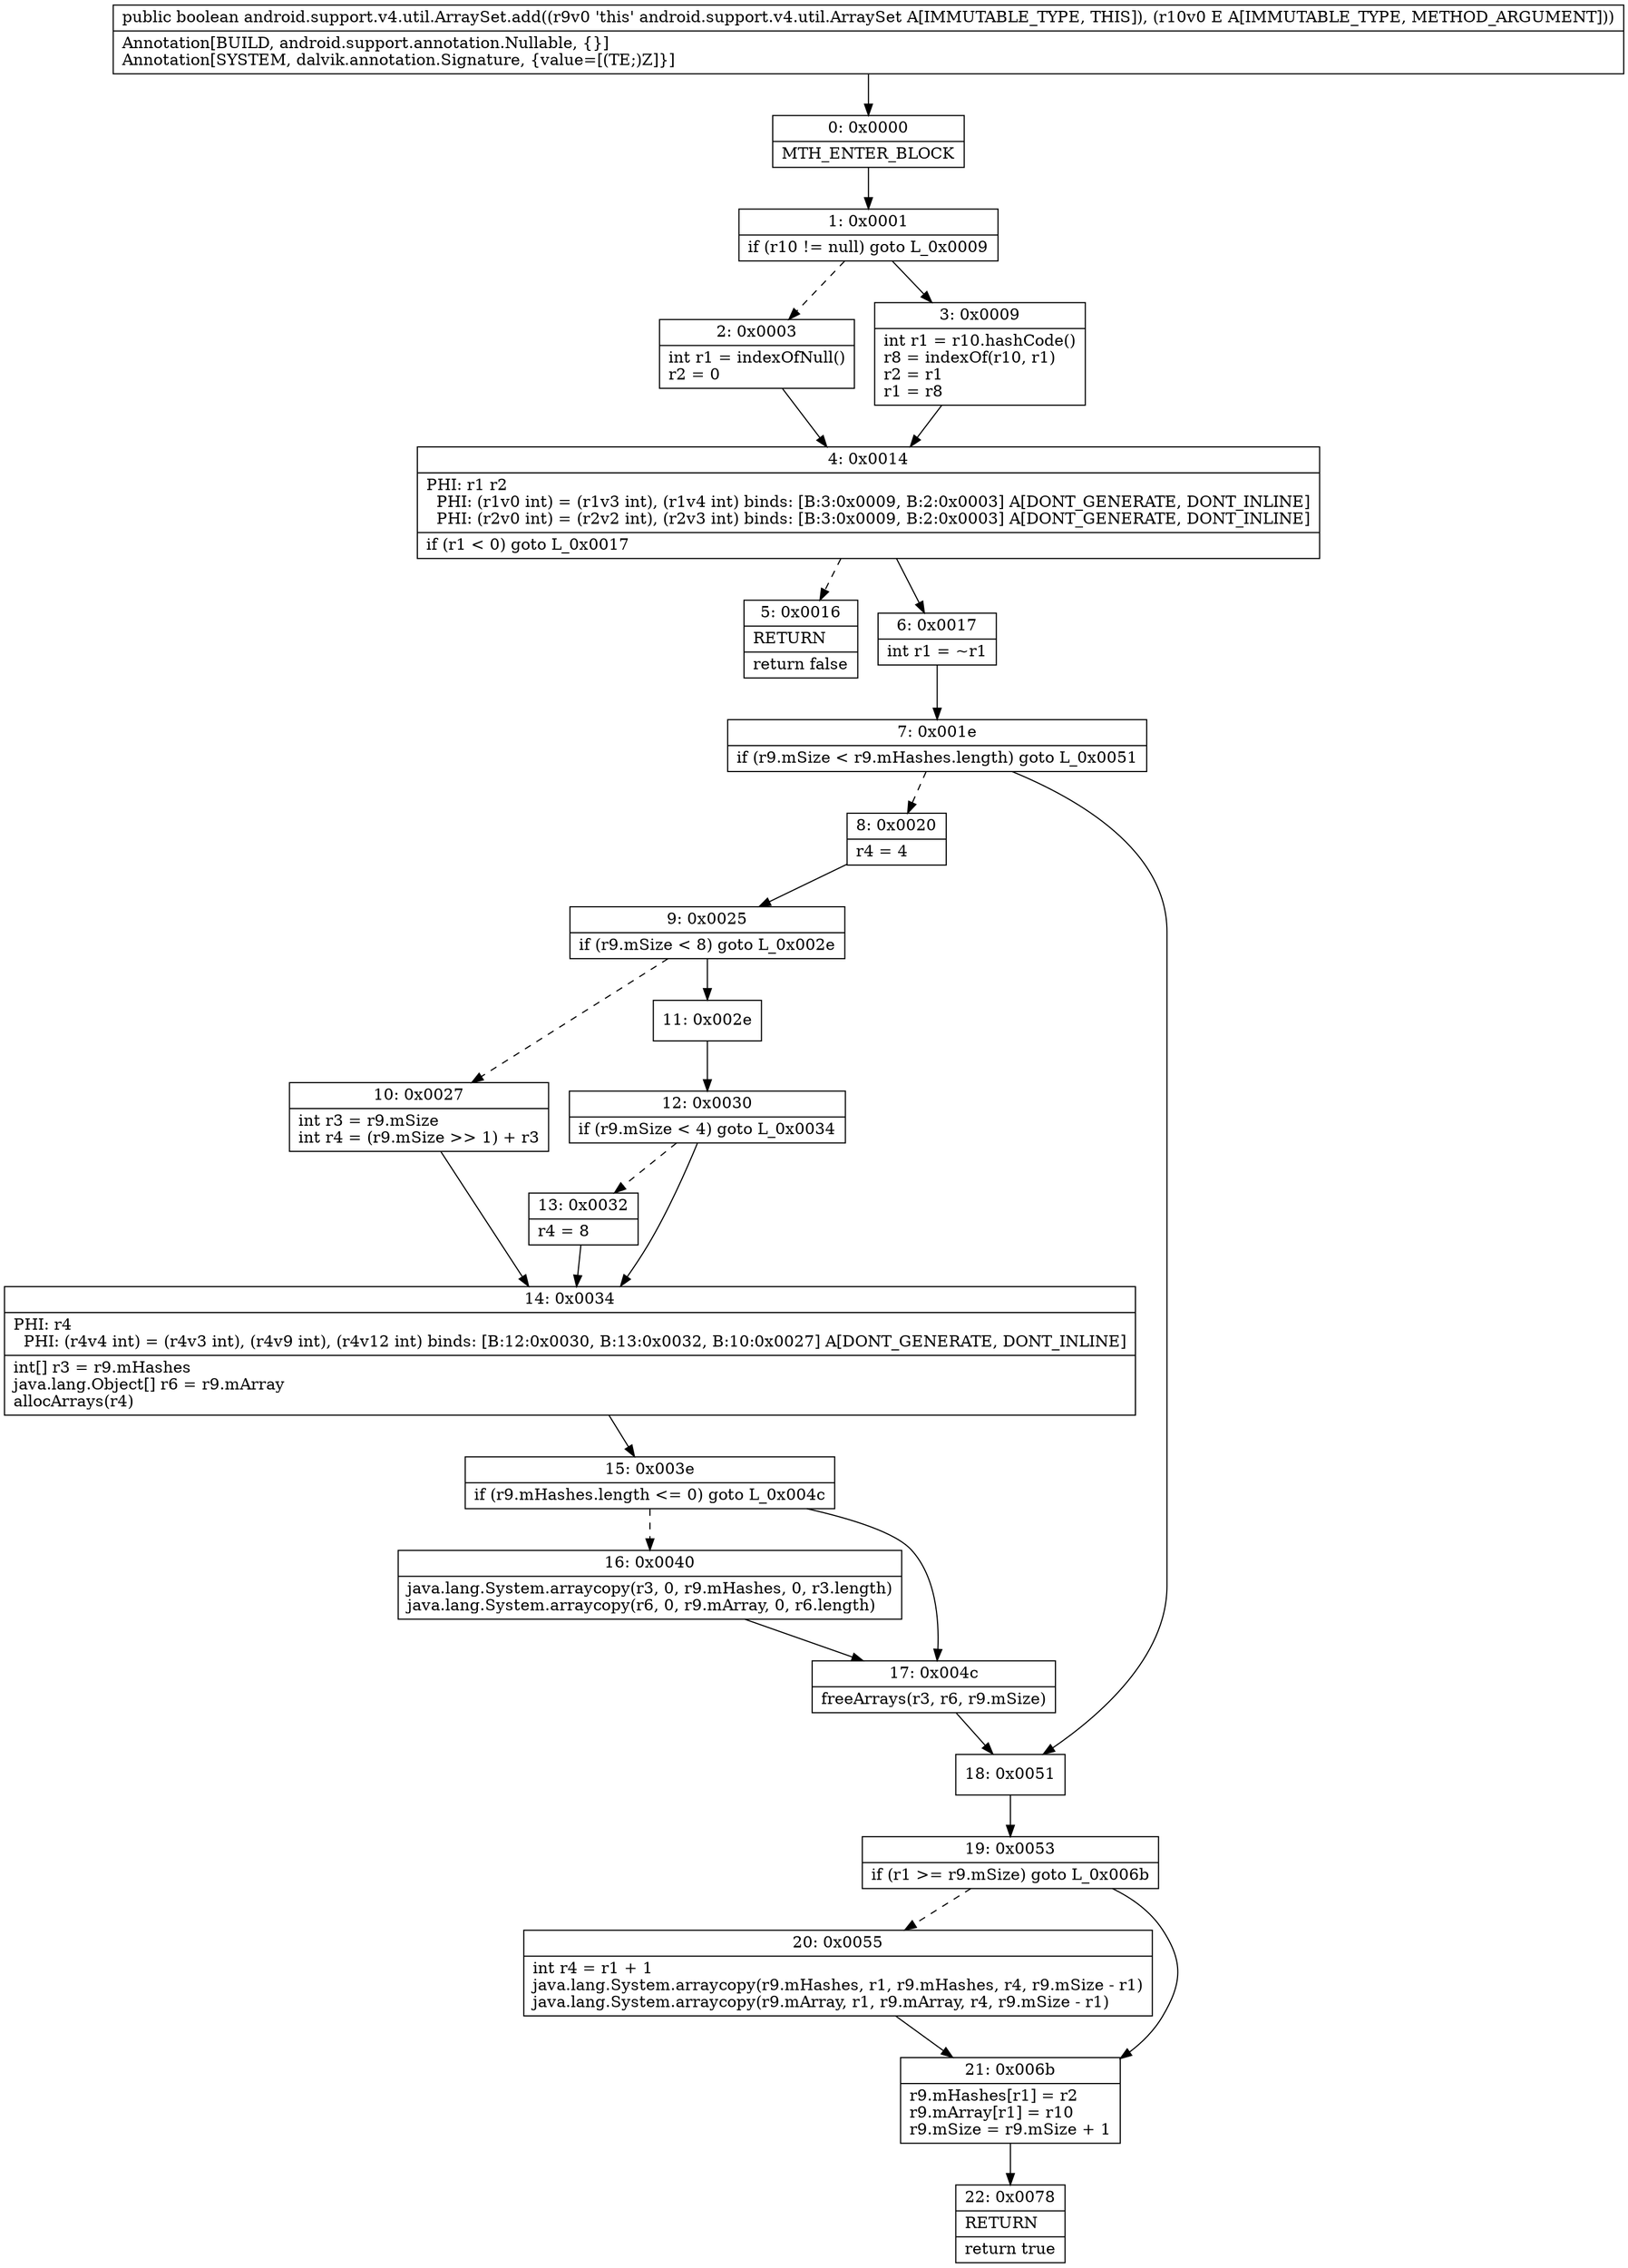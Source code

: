digraph "CFG forandroid.support.v4.util.ArraySet.add(Ljava\/lang\/Object;)Z" {
Node_0 [shape=record,label="{0\:\ 0x0000|MTH_ENTER_BLOCK\l}"];
Node_1 [shape=record,label="{1\:\ 0x0001|if (r10 != null) goto L_0x0009\l}"];
Node_2 [shape=record,label="{2\:\ 0x0003|int r1 = indexOfNull()\lr2 = 0\l}"];
Node_3 [shape=record,label="{3\:\ 0x0009|int r1 = r10.hashCode()\lr8 = indexOf(r10, r1)\lr2 = r1\lr1 = r8\l}"];
Node_4 [shape=record,label="{4\:\ 0x0014|PHI: r1 r2 \l  PHI: (r1v0 int) = (r1v3 int), (r1v4 int) binds: [B:3:0x0009, B:2:0x0003] A[DONT_GENERATE, DONT_INLINE]\l  PHI: (r2v0 int) = (r2v2 int), (r2v3 int) binds: [B:3:0x0009, B:2:0x0003] A[DONT_GENERATE, DONT_INLINE]\l|if (r1 \< 0) goto L_0x0017\l}"];
Node_5 [shape=record,label="{5\:\ 0x0016|RETURN\l|return false\l}"];
Node_6 [shape=record,label="{6\:\ 0x0017|int r1 = ~r1\l}"];
Node_7 [shape=record,label="{7\:\ 0x001e|if (r9.mSize \< r9.mHashes.length) goto L_0x0051\l}"];
Node_8 [shape=record,label="{8\:\ 0x0020|r4 = 4\l}"];
Node_9 [shape=record,label="{9\:\ 0x0025|if (r9.mSize \< 8) goto L_0x002e\l}"];
Node_10 [shape=record,label="{10\:\ 0x0027|int r3 = r9.mSize\lint r4 = (r9.mSize \>\> 1) + r3\l}"];
Node_11 [shape=record,label="{11\:\ 0x002e}"];
Node_12 [shape=record,label="{12\:\ 0x0030|if (r9.mSize \< 4) goto L_0x0034\l}"];
Node_13 [shape=record,label="{13\:\ 0x0032|r4 = 8\l}"];
Node_14 [shape=record,label="{14\:\ 0x0034|PHI: r4 \l  PHI: (r4v4 int) = (r4v3 int), (r4v9 int), (r4v12 int) binds: [B:12:0x0030, B:13:0x0032, B:10:0x0027] A[DONT_GENERATE, DONT_INLINE]\l|int[] r3 = r9.mHashes\ljava.lang.Object[] r6 = r9.mArray\lallocArrays(r4)\l}"];
Node_15 [shape=record,label="{15\:\ 0x003e|if (r9.mHashes.length \<= 0) goto L_0x004c\l}"];
Node_16 [shape=record,label="{16\:\ 0x0040|java.lang.System.arraycopy(r3, 0, r9.mHashes, 0, r3.length)\ljava.lang.System.arraycopy(r6, 0, r9.mArray, 0, r6.length)\l}"];
Node_17 [shape=record,label="{17\:\ 0x004c|freeArrays(r3, r6, r9.mSize)\l}"];
Node_18 [shape=record,label="{18\:\ 0x0051}"];
Node_19 [shape=record,label="{19\:\ 0x0053|if (r1 \>= r9.mSize) goto L_0x006b\l}"];
Node_20 [shape=record,label="{20\:\ 0x0055|int r4 = r1 + 1\ljava.lang.System.arraycopy(r9.mHashes, r1, r9.mHashes, r4, r9.mSize \- r1)\ljava.lang.System.arraycopy(r9.mArray, r1, r9.mArray, r4, r9.mSize \- r1)\l}"];
Node_21 [shape=record,label="{21\:\ 0x006b|r9.mHashes[r1] = r2\lr9.mArray[r1] = r10\lr9.mSize = r9.mSize + 1\l}"];
Node_22 [shape=record,label="{22\:\ 0x0078|RETURN\l|return true\l}"];
MethodNode[shape=record,label="{public boolean android.support.v4.util.ArraySet.add((r9v0 'this' android.support.v4.util.ArraySet A[IMMUTABLE_TYPE, THIS]), (r10v0 E A[IMMUTABLE_TYPE, METHOD_ARGUMENT]))  | Annotation[BUILD, android.support.annotation.Nullable, \{\}]\lAnnotation[SYSTEM, dalvik.annotation.Signature, \{value=[(TE;)Z]\}]\l}"];
MethodNode -> Node_0;
Node_0 -> Node_1;
Node_1 -> Node_2[style=dashed];
Node_1 -> Node_3;
Node_2 -> Node_4;
Node_3 -> Node_4;
Node_4 -> Node_5[style=dashed];
Node_4 -> Node_6;
Node_6 -> Node_7;
Node_7 -> Node_8[style=dashed];
Node_7 -> Node_18;
Node_8 -> Node_9;
Node_9 -> Node_10[style=dashed];
Node_9 -> Node_11;
Node_10 -> Node_14;
Node_11 -> Node_12;
Node_12 -> Node_13[style=dashed];
Node_12 -> Node_14;
Node_13 -> Node_14;
Node_14 -> Node_15;
Node_15 -> Node_16[style=dashed];
Node_15 -> Node_17;
Node_16 -> Node_17;
Node_17 -> Node_18;
Node_18 -> Node_19;
Node_19 -> Node_20[style=dashed];
Node_19 -> Node_21;
Node_20 -> Node_21;
Node_21 -> Node_22;
}

